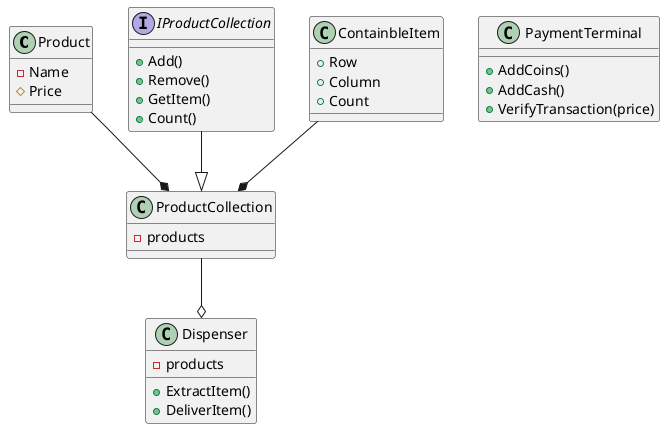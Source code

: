 @startuml

Product--*ProductCollection
IProductCollection--|>ProductCollection
ContainbleItem--*ProductCollection
ProductCollection--o Dispenser


class Product{
    -Name
    #Price
}

class ProductCollection{
    -products
}

class ContainbleItem{
    +Row
    +Column
    +Count
}

interface IProductCollection{
    +Add()
    +Remove()
    +GetItem()
    +Count()
}

class Dispenser{
    -products
    +ExtractItem()
    +DeliverItem()
    
}

class PaymentTerminal{
    +AddCoins()
    +AddCash()
    +VerifyTransaction(price)
}


@enduml